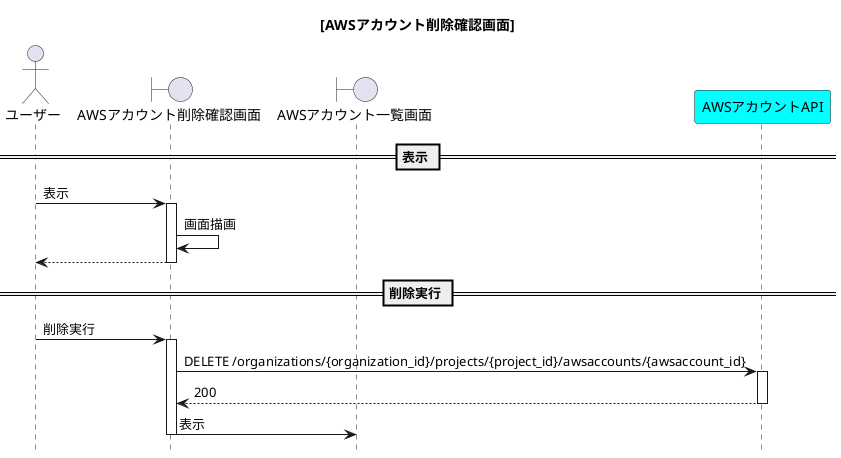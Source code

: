 @startuml{AWSアカウント削除確認画面.png}
title [AWSアカウント削除確認画面]
hide footbox

actor ユーザー as user
boundary AWSアカウント削除確認画面 as view_1
boundary AWSアカウント一覧画面 as view_2
participant AWSアカウントAPI as api_awsaccounts #cyan

== 表示 ==
user -> view_1 :表示
activate view_1
    view_1 -> view_1 :画面描画
    view_1 --> user
deactivate view_1

== 削除実行 ==
user -> view_1 :削除実行
activate view_1
    view_1 -> api_awsaccounts : DELETE /organizations/{organization_id}/projects/{project_id}/awsaccounts/{awsaccount_id}
    activate api_awsaccounts
        api_awsaccounts --> view_1 :200
    deactivate api_awsaccounts
    view_1 -> view_2 :表示
deactivate view_1

@enduml
